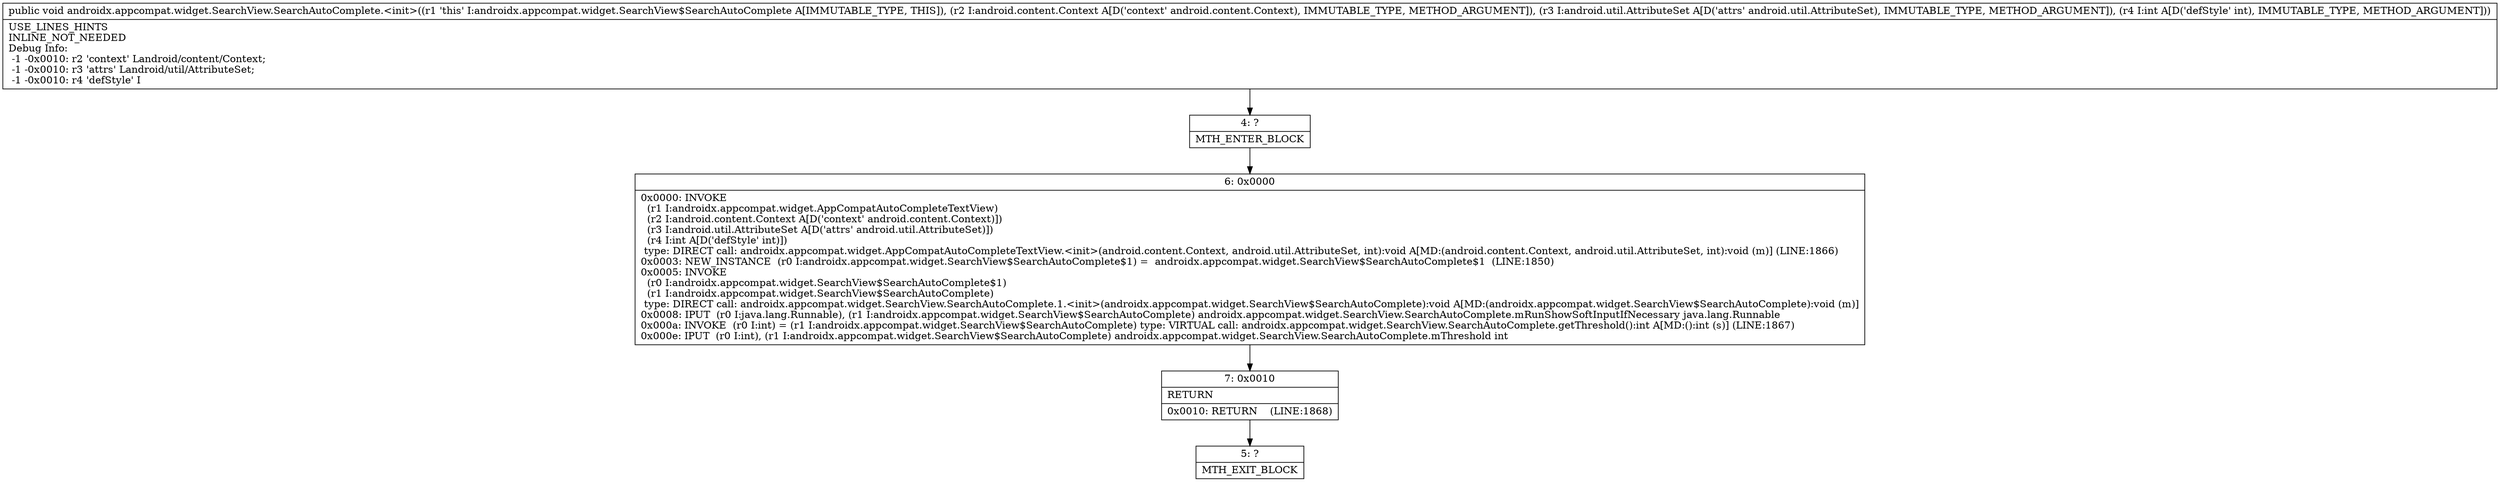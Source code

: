 digraph "CFG forandroidx.appcompat.widget.SearchView.SearchAutoComplete.\<init\>(Landroid\/content\/Context;Landroid\/util\/AttributeSet;I)V" {
Node_4 [shape=record,label="{4\:\ ?|MTH_ENTER_BLOCK\l}"];
Node_6 [shape=record,label="{6\:\ 0x0000|0x0000: INVOKE  \l  (r1 I:androidx.appcompat.widget.AppCompatAutoCompleteTextView)\l  (r2 I:android.content.Context A[D('context' android.content.Context)])\l  (r3 I:android.util.AttributeSet A[D('attrs' android.util.AttributeSet)])\l  (r4 I:int A[D('defStyle' int)])\l type: DIRECT call: androidx.appcompat.widget.AppCompatAutoCompleteTextView.\<init\>(android.content.Context, android.util.AttributeSet, int):void A[MD:(android.content.Context, android.util.AttributeSet, int):void (m)] (LINE:1866)\l0x0003: NEW_INSTANCE  (r0 I:androidx.appcompat.widget.SearchView$SearchAutoComplete$1) =  androidx.appcompat.widget.SearchView$SearchAutoComplete$1  (LINE:1850)\l0x0005: INVOKE  \l  (r0 I:androidx.appcompat.widget.SearchView$SearchAutoComplete$1)\l  (r1 I:androidx.appcompat.widget.SearchView$SearchAutoComplete)\l type: DIRECT call: androidx.appcompat.widget.SearchView.SearchAutoComplete.1.\<init\>(androidx.appcompat.widget.SearchView$SearchAutoComplete):void A[MD:(androidx.appcompat.widget.SearchView$SearchAutoComplete):void (m)]\l0x0008: IPUT  (r0 I:java.lang.Runnable), (r1 I:androidx.appcompat.widget.SearchView$SearchAutoComplete) androidx.appcompat.widget.SearchView.SearchAutoComplete.mRunShowSoftInputIfNecessary java.lang.Runnable \l0x000a: INVOKE  (r0 I:int) = (r1 I:androidx.appcompat.widget.SearchView$SearchAutoComplete) type: VIRTUAL call: androidx.appcompat.widget.SearchView.SearchAutoComplete.getThreshold():int A[MD:():int (s)] (LINE:1867)\l0x000e: IPUT  (r0 I:int), (r1 I:androidx.appcompat.widget.SearchView$SearchAutoComplete) androidx.appcompat.widget.SearchView.SearchAutoComplete.mThreshold int \l}"];
Node_7 [shape=record,label="{7\:\ 0x0010|RETURN\l|0x0010: RETURN    (LINE:1868)\l}"];
Node_5 [shape=record,label="{5\:\ ?|MTH_EXIT_BLOCK\l}"];
MethodNode[shape=record,label="{public void androidx.appcompat.widget.SearchView.SearchAutoComplete.\<init\>((r1 'this' I:androidx.appcompat.widget.SearchView$SearchAutoComplete A[IMMUTABLE_TYPE, THIS]), (r2 I:android.content.Context A[D('context' android.content.Context), IMMUTABLE_TYPE, METHOD_ARGUMENT]), (r3 I:android.util.AttributeSet A[D('attrs' android.util.AttributeSet), IMMUTABLE_TYPE, METHOD_ARGUMENT]), (r4 I:int A[D('defStyle' int), IMMUTABLE_TYPE, METHOD_ARGUMENT]))  | USE_LINES_HINTS\lINLINE_NOT_NEEDED\lDebug Info:\l  \-1 \-0x0010: r2 'context' Landroid\/content\/Context;\l  \-1 \-0x0010: r3 'attrs' Landroid\/util\/AttributeSet;\l  \-1 \-0x0010: r4 'defStyle' I\l}"];
MethodNode -> Node_4;Node_4 -> Node_6;
Node_6 -> Node_7;
Node_7 -> Node_5;
}

